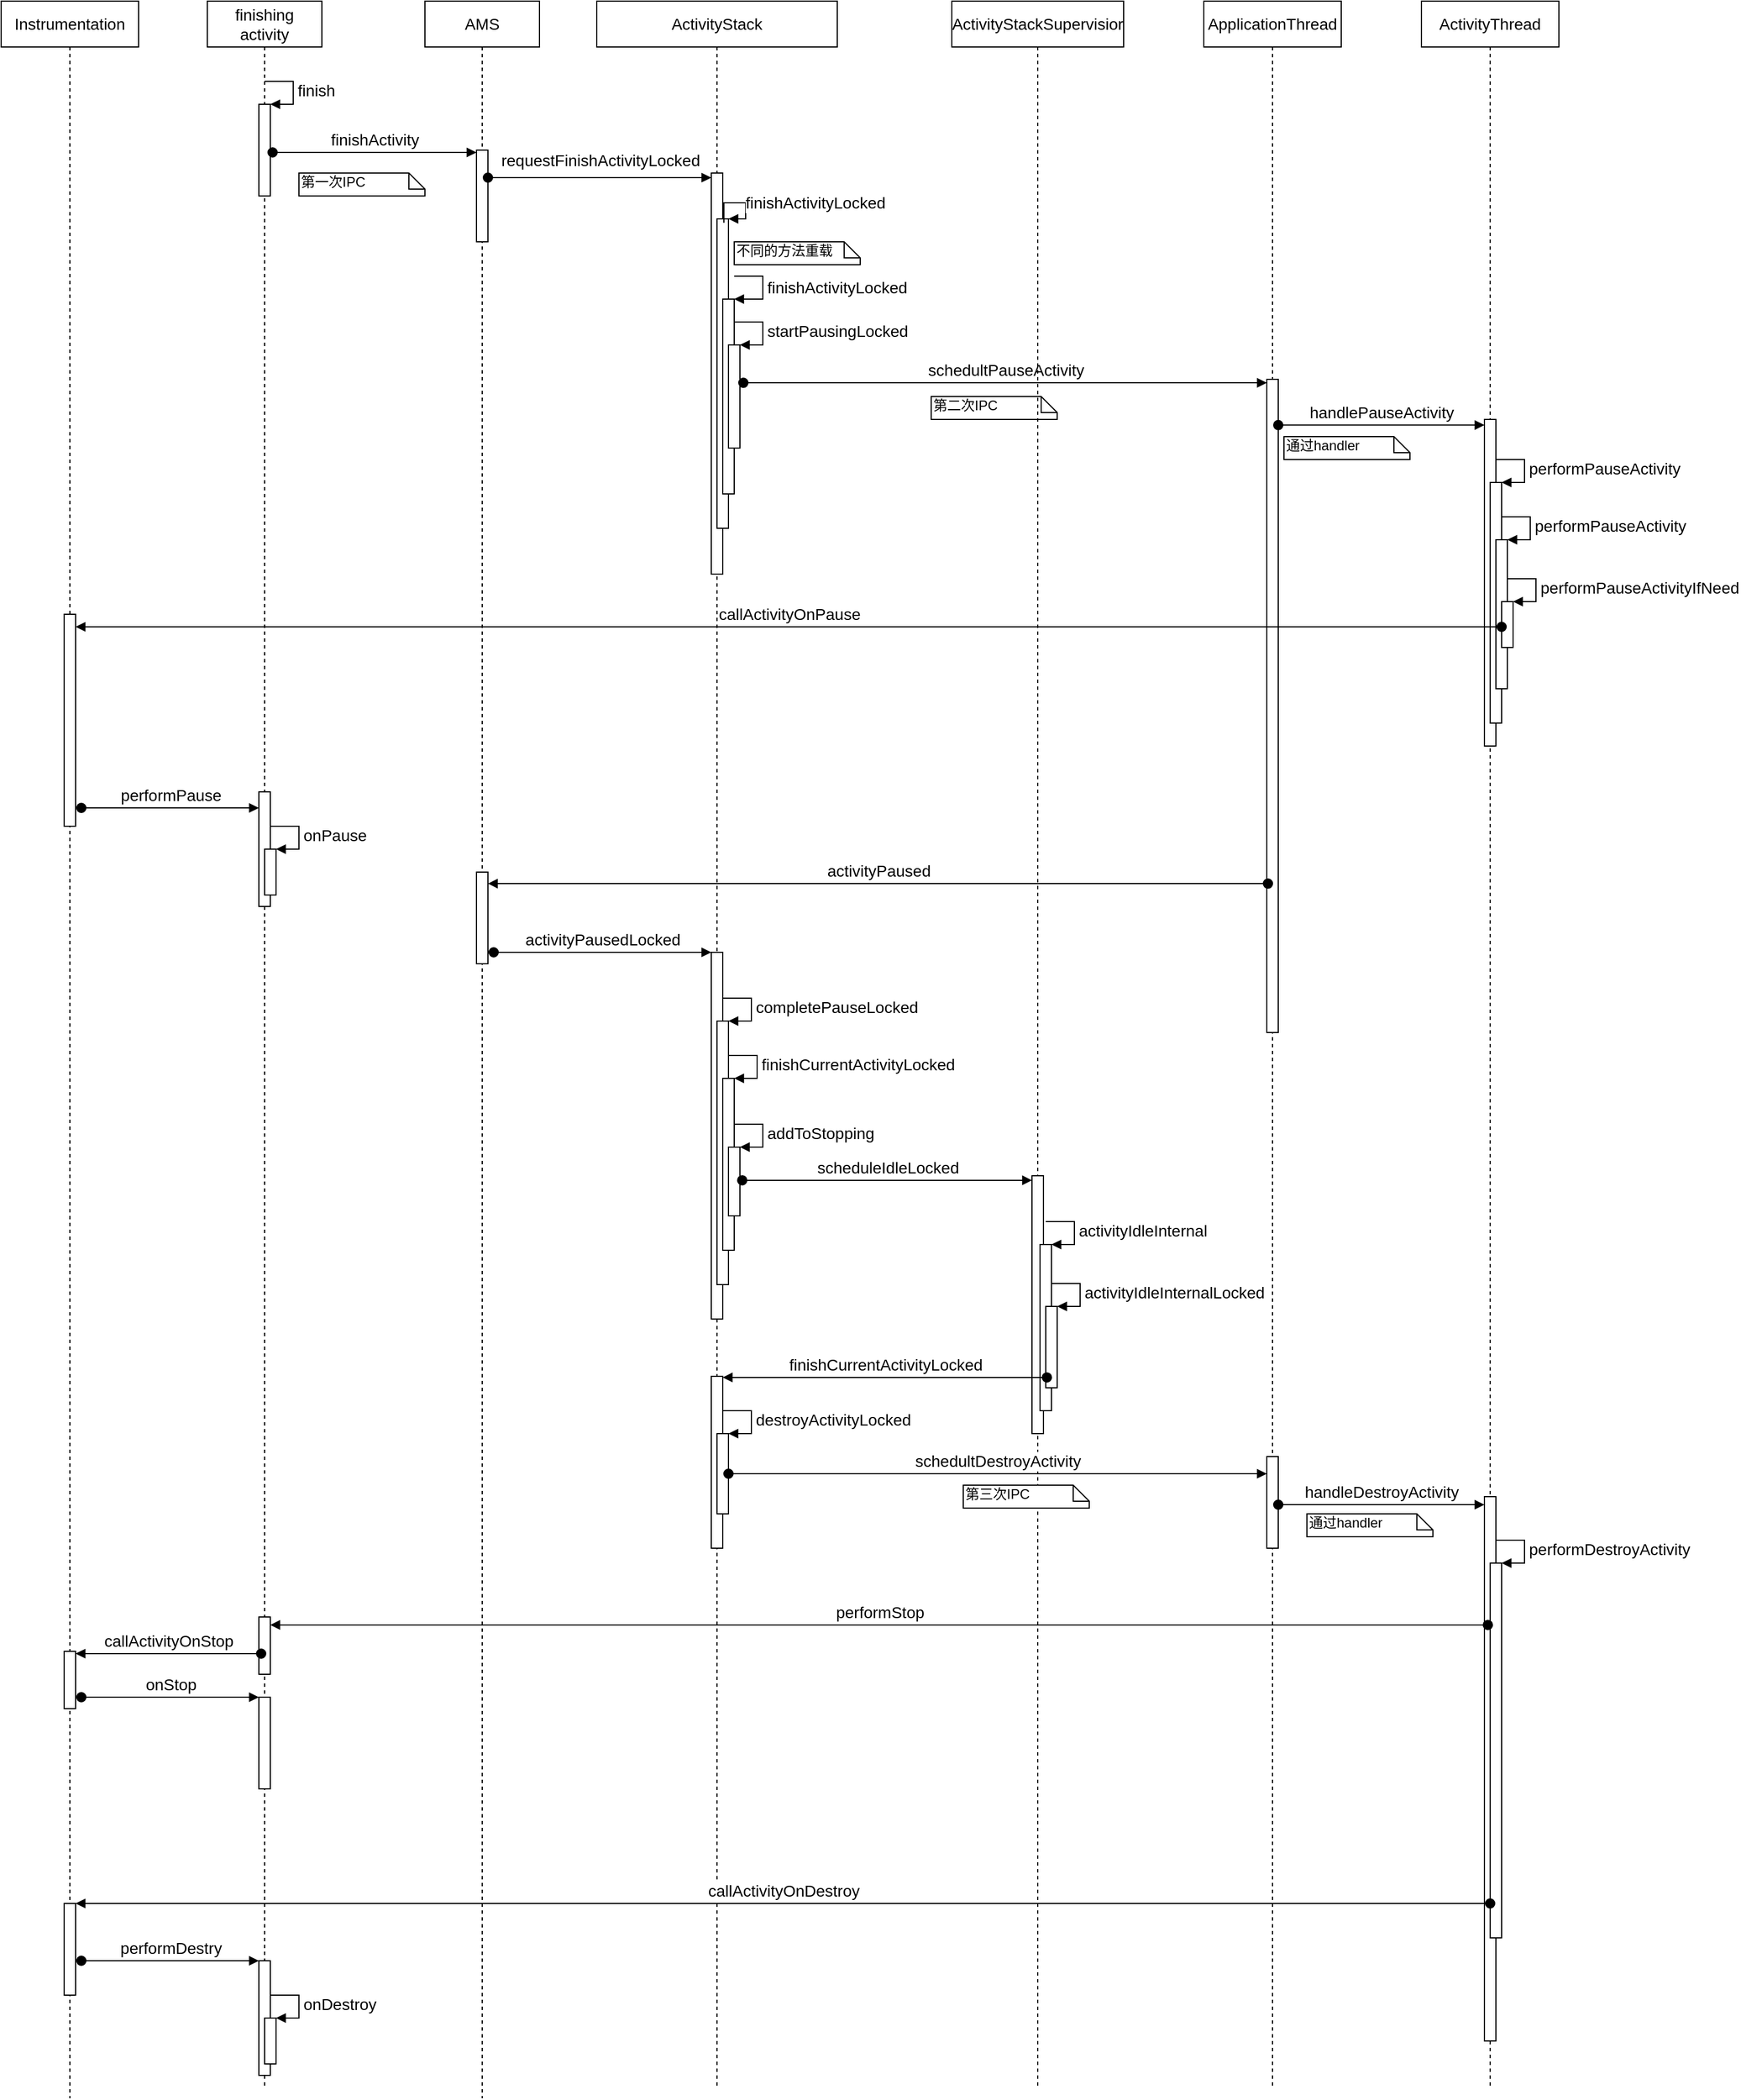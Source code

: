 <mxfile version="10.6.5" type="github"><diagram id="ZLF4FiaXyCPLw8wMx146" name="Page-1"><mxGraphModel dx="2461" dy="768" grid="1" gridSize="10" guides="1" tooltips="1" connect="1" arrows="1" fold="1" page="1" pageScale="1" pageWidth="827" pageHeight="1169" math="0" shadow="0"><root><mxCell id="0"/><mxCell id="1" parent="0"/><mxCell id="BoO9bFV0-iWKRXz_QszZ-1" value="&lt;font style=&quot;font-size: 14px&quot;&gt;finishing activity&lt;/font&gt;" style="shape=umlLifeline;perimeter=lifelinePerimeter;whiteSpace=wrap;html=1;container=1;collapsible=0;recursiveResize=0;outlineConnect=0;" vertex="1" parent="1"><mxGeometry x="100" y="20" width="100" height="1820" as="geometry"/></mxCell><mxCell id="BoO9bFV0-iWKRXz_QszZ-2" value="" style="html=1;points=[];perimeter=orthogonalPerimeter;" vertex="1" parent="BoO9bFV0-iWKRXz_QszZ-1"><mxGeometry x="45" y="90" width="10" height="80" as="geometry"/></mxCell><mxCell id="BoO9bFV0-iWKRXz_QszZ-3" value="&lt;font style=&quot;font-size: 14px&quot;&gt;finish&lt;/font&gt;" style="edgeStyle=orthogonalEdgeStyle;html=1;align=left;spacingLeft=2;endArrow=block;rounded=0;entryX=1;entryY=0;" edge="1" target="BoO9bFV0-iWKRXz_QszZ-2" parent="BoO9bFV0-iWKRXz_QszZ-1"><mxGeometry relative="1" as="geometry"><mxPoint x="50" y="70" as="sourcePoint"/><Array as="points"><mxPoint x="75" y="70"/></Array></mxGeometry></mxCell><mxCell id="BoO9bFV0-iWKRXz_QszZ-46" value="" style="html=1;points=[];perimeter=orthogonalPerimeter;" vertex="1" parent="BoO9bFV0-iWKRXz_QszZ-1"><mxGeometry x="45" y="690" width="10" height="100" as="geometry"/></mxCell><mxCell id="BoO9bFV0-iWKRXz_QszZ-48" value="" style="html=1;points=[];perimeter=orthogonalPerimeter;" vertex="1" parent="BoO9bFV0-iWKRXz_QszZ-1"><mxGeometry x="50" y="740" width="10" height="40" as="geometry"/></mxCell><mxCell id="BoO9bFV0-iWKRXz_QszZ-49" value="&lt;font style=&quot;font-size: 14px&quot;&gt;onPause&lt;/font&gt;" style="edgeStyle=orthogonalEdgeStyle;html=1;align=left;spacingLeft=2;endArrow=block;rounded=0;entryX=1;entryY=0;" edge="1" target="BoO9bFV0-iWKRXz_QszZ-48" parent="BoO9bFV0-iWKRXz_QszZ-1"><mxGeometry relative="1" as="geometry"><mxPoint x="55" y="720" as="sourcePoint"/><Array as="points"><mxPoint x="80" y="720"/></Array></mxGeometry></mxCell><mxCell id="BoO9bFV0-iWKRXz_QszZ-89" value="" style="html=1;points=[];perimeter=orthogonalPerimeter;" vertex="1" parent="BoO9bFV0-iWKRXz_QszZ-1"><mxGeometry x="45" y="1410" width="10" height="50" as="geometry"/></mxCell><mxCell id="BoO9bFV0-iWKRXz_QszZ-94" value="" style="html=1;points=[];perimeter=orthogonalPerimeter;" vertex="1" parent="BoO9bFV0-iWKRXz_QszZ-1"><mxGeometry x="45" y="1480" width="10" height="80" as="geometry"/></mxCell><mxCell id="BoO9bFV0-iWKRXz_QszZ-95" value="&lt;font style=&quot;font-size: 14px&quot;&gt;onStop&lt;/font&gt;" style="html=1;verticalAlign=bottom;startArrow=oval;endArrow=block;startSize=8;" edge="1" target="BoO9bFV0-iWKRXz_QszZ-94" parent="BoO9bFV0-iWKRXz_QszZ-1"><mxGeometry relative="1" as="geometry"><mxPoint x="-110" y="1480" as="sourcePoint"/></mxGeometry></mxCell><mxCell id="BoO9bFV0-iWKRXz_QszZ-98" value="" style="html=1;points=[];perimeter=orthogonalPerimeter;" vertex="1" parent="BoO9bFV0-iWKRXz_QszZ-1"><mxGeometry x="45" y="1710" width="10" height="100" as="geometry"/></mxCell><mxCell id="BoO9bFV0-iWKRXz_QszZ-99" value="&lt;font style=&quot;font-size: 14px&quot;&gt;performDestry&lt;/font&gt;" style="html=1;verticalAlign=bottom;startArrow=oval;endArrow=block;startSize=8;" edge="1" target="BoO9bFV0-iWKRXz_QszZ-98" parent="BoO9bFV0-iWKRXz_QszZ-1"><mxGeometry relative="1" as="geometry"><mxPoint x="-110" y="1710" as="sourcePoint"/></mxGeometry></mxCell><mxCell id="BoO9bFV0-iWKRXz_QszZ-100" value="" style="html=1;points=[];perimeter=orthogonalPerimeter;" vertex="1" parent="BoO9bFV0-iWKRXz_QszZ-1"><mxGeometry x="50" y="1760" width="10" height="40" as="geometry"/></mxCell><mxCell id="BoO9bFV0-iWKRXz_QszZ-101" value="&lt;font style=&quot;font-size: 14px&quot;&gt;onDestroy&lt;/font&gt;" style="edgeStyle=orthogonalEdgeStyle;html=1;align=left;spacingLeft=2;endArrow=block;rounded=0;entryX=1;entryY=0;" edge="1" target="BoO9bFV0-iWKRXz_QszZ-100" parent="BoO9bFV0-iWKRXz_QszZ-1"><mxGeometry relative="1" as="geometry"><mxPoint x="55" y="1740" as="sourcePoint"/><Array as="points"><mxPoint x="80" y="1740"/></Array></mxGeometry></mxCell><mxCell id="BoO9bFV0-iWKRXz_QszZ-4" value="&lt;font style=&quot;font-size: 14px&quot;&gt;AMS&lt;/font&gt;" style="shape=umlLifeline;perimeter=lifelinePerimeter;whiteSpace=wrap;html=1;container=1;collapsible=0;recursiveResize=0;outlineConnect=0;" vertex="1" parent="1"><mxGeometry x="290" y="20" width="100" height="1830" as="geometry"/></mxCell><mxCell id="BoO9bFV0-iWKRXz_QszZ-8" value="" style="html=1;points=[];perimeter=orthogonalPerimeter;" vertex="1" parent="BoO9bFV0-iWKRXz_QszZ-4"><mxGeometry x="45" y="130" width="10" height="80" as="geometry"/></mxCell><mxCell id="BoO9bFV0-iWKRXz_QszZ-54" value="" style="html=1;points=[];perimeter=orthogonalPerimeter;" vertex="1" parent="BoO9bFV0-iWKRXz_QszZ-4"><mxGeometry x="45" y="760" width="10" height="80" as="geometry"/></mxCell><mxCell id="BoO9bFV0-iWKRXz_QszZ-9" value="&lt;font style=&quot;font-size: 14px&quot;&gt;finishActivity&lt;/font&gt;" style="html=1;verticalAlign=bottom;startArrow=oval;endArrow=block;startSize=8;exitX=1.2;exitY=0.525;exitDx=0;exitDy=0;exitPerimeter=0;" edge="1" target="BoO9bFV0-iWKRXz_QszZ-8" parent="1" source="BoO9bFV0-iWKRXz_QszZ-2"><mxGeometry relative="1" as="geometry"><mxPoint x="275" y="150" as="sourcePoint"/></mxGeometry></mxCell><mxCell id="BoO9bFV0-iWKRXz_QszZ-10" value="&lt;font style=&quot;font-size: 14px&quot;&gt;ActivityStack&lt;/font&gt;" style="shape=umlLifeline;perimeter=lifelinePerimeter;whiteSpace=wrap;html=1;container=1;collapsible=0;recursiveResize=0;outlineConnect=0;" vertex="1" parent="1"><mxGeometry x="440" y="20" width="210" height="1820" as="geometry"/></mxCell><mxCell id="BoO9bFV0-iWKRXz_QszZ-12" value="" style="html=1;points=[];perimeter=orthogonalPerimeter;" vertex="1" parent="BoO9bFV0-iWKRXz_QszZ-10"><mxGeometry x="100" y="150" width="10" height="350" as="geometry"/></mxCell><mxCell id="BoO9bFV0-iWKRXz_QszZ-16" value="" style="html=1;points=[];perimeter=orthogonalPerimeter;" vertex="1" parent="BoO9bFV0-iWKRXz_QszZ-10"><mxGeometry x="105" y="190" width="10" height="270" as="geometry"/></mxCell><mxCell id="BoO9bFV0-iWKRXz_QszZ-17" value="&lt;font style=&quot;font-size: 14px&quot;&gt;finishActivityLocked&lt;/font&gt;" style="edgeStyle=orthogonalEdgeStyle;html=1;align=left;spacingLeft=2;endArrow=block;rounded=0;entryX=1;entryY=0;exitX=1.1;exitY=0.124;exitDx=0;exitDy=0;exitPerimeter=0;" edge="1" target="BoO9bFV0-iWKRXz_QszZ-16" parent="BoO9bFV0-iWKRXz_QszZ-10" source="BoO9bFV0-iWKRXz_QszZ-12"><mxGeometry relative="1" as="geometry"><mxPoint x="55" y="180" as="sourcePoint"/><Array as="points"><mxPoint x="130" y="176"/><mxPoint x="130" y="190"/></Array></mxGeometry></mxCell><mxCell id="BoO9bFV0-iWKRXz_QszZ-18" value="" style="html=1;points=[];perimeter=orthogonalPerimeter;" vertex="1" parent="BoO9bFV0-iWKRXz_QszZ-10"><mxGeometry x="110" y="260" width="10" height="170" as="geometry"/></mxCell><mxCell id="BoO9bFV0-iWKRXz_QszZ-19" value="&lt;font style=&quot;font-size: 14px&quot;&gt;finishActivityLocked&lt;/font&gt;" style="edgeStyle=orthogonalEdgeStyle;html=1;align=left;spacingLeft=2;endArrow=block;rounded=0;entryX=1;entryY=0;" edge="1" target="BoO9bFV0-iWKRXz_QszZ-18" parent="BoO9bFV0-iWKRXz_QszZ-10"><mxGeometry relative="1" as="geometry"><mxPoint x="120" y="240" as="sourcePoint"/><Array as="points"><mxPoint x="145" y="240"/></Array></mxGeometry></mxCell><mxCell id="BoO9bFV0-iWKRXz_QszZ-20" value="不同的方法重载" style="shape=note;whiteSpace=wrap;html=1;size=14;verticalAlign=top;align=left;spacingTop=-6;" vertex="1" parent="BoO9bFV0-iWKRXz_QszZ-10"><mxGeometry x="120" y="210" width="110" height="20" as="geometry"/></mxCell><mxCell id="BoO9bFV0-iWKRXz_QszZ-21" value="" style="html=1;points=[];perimeter=orthogonalPerimeter;" vertex="1" parent="BoO9bFV0-iWKRXz_QszZ-10"><mxGeometry x="115" y="300" width="10" height="90" as="geometry"/></mxCell><mxCell id="BoO9bFV0-iWKRXz_QszZ-22" value="&lt;font style=&quot;font-size: 14px&quot;&gt;startPausingLocked&lt;/font&gt;" style="edgeStyle=orthogonalEdgeStyle;html=1;align=left;spacingLeft=2;endArrow=block;rounded=0;entryX=1;entryY=0;" edge="1" target="BoO9bFV0-iWKRXz_QszZ-21" parent="BoO9bFV0-iWKRXz_QszZ-10"><mxGeometry relative="1" as="geometry"><mxPoint x="120" y="280" as="sourcePoint"/><Array as="points"><mxPoint x="145" y="280"/></Array></mxGeometry></mxCell><mxCell id="BoO9bFV0-iWKRXz_QszZ-56" value="" style="html=1;points=[];perimeter=orthogonalPerimeter;" vertex="1" parent="BoO9bFV0-iWKRXz_QszZ-10"><mxGeometry x="100" y="830" width="10" height="320" as="geometry"/></mxCell><mxCell id="BoO9bFV0-iWKRXz_QszZ-57" value="&lt;font style=&quot;font-size: 14px&quot;&gt;activityPausedLocked&lt;/font&gt;" style="html=1;verticalAlign=bottom;startArrow=oval;endArrow=block;startSize=8;" edge="1" target="BoO9bFV0-iWKRXz_QszZ-56" parent="BoO9bFV0-iWKRXz_QszZ-10"><mxGeometry relative="1" as="geometry"><mxPoint x="-90" y="830" as="sourcePoint"/></mxGeometry></mxCell><mxCell id="BoO9bFV0-iWKRXz_QszZ-58" value="" style="html=1;points=[];perimeter=orthogonalPerimeter;" vertex="1" parent="BoO9bFV0-iWKRXz_QszZ-10"><mxGeometry x="105" y="890" width="10" height="230" as="geometry"/></mxCell><mxCell id="BoO9bFV0-iWKRXz_QszZ-59" value="&lt;font style=&quot;font-size: 14px&quot;&gt;completePauseLocked&lt;/font&gt;" style="edgeStyle=orthogonalEdgeStyle;html=1;align=left;spacingLeft=2;endArrow=block;rounded=0;entryX=1;entryY=0;" edge="1" target="BoO9bFV0-iWKRXz_QszZ-58" parent="BoO9bFV0-iWKRXz_QszZ-10"><mxGeometry relative="1" as="geometry"><mxPoint x="110" y="870" as="sourcePoint"/><Array as="points"><mxPoint x="135" y="870"/></Array></mxGeometry></mxCell><mxCell id="BoO9bFV0-iWKRXz_QszZ-60" value="" style="html=1;points=[];perimeter=orthogonalPerimeter;" vertex="1" parent="BoO9bFV0-iWKRXz_QszZ-10"><mxGeometry x="110" y="940" width="10" height="150" as="geometry"/></mxCell><mxCell id="BoO9bFV0-iWKRXz_QszZ-61" value="&lt;font style=&quot;font-size: 14px&quot;&gt;finishCurrentActivityLocked&lt;/font&gt;" style="edgeStyle=orthogonalEdgeStyle;html=1;align=left;spacingLeft=2;endArrow=block;rounded=0;entryX=1;entryY=0;" edge="1" target="BoO9bFV0-iWKRXz_QszZ-60" parent="BoO9bFV0-iWKRXz_QszZ-10"><mxGeometry relative="1" as="geometry"><mxPoint x="115" y="920" as="sourcePoint"/><Array as="points"><mxPoint x="140" y="920"/></Array></mxGeometry></mxCell><mxCell id="BoO9bFV0-iWKRXz_QszZ-62" value="" style="html=1;points=[];perimeter=orthogonalPerimeter;" vertex="1" parent="BoO9bFV0-iWKRXz_QszZ-10"><mxGeometry x="115" y="1000" width="10" height="60" as="geometry"/></mxCell><mxCell id="BoO9bFV0-iWKRXz_QszZ-63" value="&lt;font style=&quot;font-size: 14px&quot;&gt;addToStopping&lt;/font&gt;" style="edgeStyle=orthogonalEdgeStyle;html=1;align=left;spacingLeft=2;endArrow=block;rounded=0;entryX=1;entryY=0;" edge="1" target="BoO9bFV0-iWKRXz_QszZ-62" parent="BoO9bFV0-iWKRXz_QszZ-10"><mxGeometry relative="1" as="geometry"><mxPoint x="120" y="980" as="sourcePoint"/><Array as="points"><mxPoint x="145" y="980"/></Array></mxGeometry></mxCell><mxCell id="BoO9bFV0-iWKRXz_QszZ-76" value="" style="html=1;points=[];perimeter=orthogonalPerimeter;" vertex="1" parent="BoO9bFV0-iWKRXz_QszZ-10"><mxGeometry x="100" y="1200" width="10" height="150" as="geometry"/></mxCell><mxCell id="BoO9bFV0-iWKRXz_QszZ-78" value="" style="html=1;points=[];perimeter=orthogonalPerimeter;" vertex="1" parent="BoO9bFV0-iWKRXz_QszZ-10"><mxGeometry x="105" y="1250" width="10" height="70" as="geometry"/></mxCell><mxCell id="BoO9bFV0-iWKRXz_QszZ-79" value="&lt;font style=&quot;font-size: 14px&quot;&gt;destroyActivityLocked&lt;/font&gt;" style="edgeStyle=orthogonalEdgeStyle;html=1;align=left;spacingLeft=2;endArrow=block;rounded=0;entryX=1;entryY=0;" edge="1" target="BoO9bFV0-iWKRXz_QszZ-78" parent="BoO9bFV0-iWKRXz_QszZ-10"><mxGeometry relative="1" as="geometry"><mxPoint x="110" y="1230" as="sourcePoint"/><Array as="points"><mxPoint x="135" y="1230"/></Array></mxGeometry></mxCell><mxCell id="BoO9bFV0-iWKRXz_QszZ-13" value="&lt;font style=&quot;font-size: 14px&quot;&gt;requestFinishActivityLocked&lt;/font&gt;" style="html=1;verticalAlign=bottom;startArrow=oval;endArrow=block;startSize=8;exitX=1;exitY=0.3;exitDx=0;exitDy=0;exitPerimeter=0;" edge="1" target="BoO9bFV0-iWKRXz_QszZ-12" parent="1" source="BoO9bFV0-iWKRXz_QszZ-8"><mxGeometry y="4" relative="1" as="geometry"><mxPoint x="455" y="170" as="sourcePoint"/><mxPoint as="offset"/></mxGeometry></mxCell><mxCell id="BoO9bFV0-iWKRXz_QszZ-23" value="&lt;font style=&quot;font-size: 14px&quot;&gt;ApplicationThread&lt;/font&gt;" style="shape=umlLifeline;perimeter=lifelinePerimeter;whiteSpace=wrap;html=1;container=1;collapsible=0;recursiveResize=0;outlineConnect=0;" vertex="1" parent="1"><mxGeometry x="970" y="20" width="120" height="1820" as="geometry"/></mxCell><mxCell id="BoO9bFV0-iWKRXz_QszZ-25" value="" style="html=1;points=[];perimeter=orthogonalPerimeter;" vertex="1" parent="BoO9bFV0-iWKRXz_QszZ-23"><mxGeometry x="55" y="330" width="10" height="570" as="geometry"/></mxCell><mxCell id="BoO9bFV0-iWKRXz_QszZ-80" value="" style="html=1;points=[];perimeter=orthogonalPerimeter;" vertex="1" parent="BoO9bFV0-iWKRXz_QszZ-23"><mxGeometry x="55" y="1270" width="10" height="80" as="geometry"/></mxCell><mxCell id="BoO9bFV0-iWKRXz_QszZ-28" value="第二次IPC" style="shape=note;whiteSpace=wrap;html=1;size=14;verticalAlign=top;align=left;spacingTop=-6;" vertex="1" parent="1"><mxGeometry x="732" y="365" width="110" height="20" as="geometry"/></mxCell><mxCell id="BoO9bFV0-iWKRXz_QszZ-29" value="&lt;font style=&quot;font-size: 14px&quot;&gt;ActivityThread&lt;/font&gt;" style="shape=umlLifeline;perimeter=lifelinePerimeter;whiteSpace=wrap;html=1;container=1;collapsible=0;recursiveResize=0;outlineConnect=0;" vertex="1" parent="1"><mxGeometry x="1160" y="20" width="120" height="1820" as="geometry"/></mxCell><mxCell id="BoO9bFV0-iWKRXz_QszZ-30" value="" style="html=1;points=[];perimeter=orthogonalPerimeter;" vertex="1" parent="BoO9bFV0-iWKRXz_QszZ-29"><mxGeometry x="55" y="365" width="10" height="285" as="geometry"/></mxCell><mxCell id="BoO9bFV0-iWKRXz_QszZ-32" value="" style="html=1;points=[];perimeter=orthogonalPerimeter;" vertex="1" parent="BoO9bFV0-iWKRXz_QszZ-29"><mxGeometry x="60" y="420" width="10" height="210" as="geometry"/></mxCell><mxCell id="BoO9bFV0-iWKRXz_QszZ-33" value="&lt;font style=&quot;font-size: 14px&quot;&gt;performPauseActivity&lt;/font&gt;" style="edgeStyle=orthogonalEdgeStyle;html=1;align=left;spacingLeft=2;endArrow=block;rounded=0;entryX=1;entryY=0;" edge="1" target="BoO9bFV0-iWKRXz_QszZ-32" parent="BoO9bFV0-iWKRXz_QszZ-29"><mxGeometry relative="1" as="geometry"><mxPoint x="65" y="400" as="sourcePoint"/><Array as="points"><mxPoint x="90" y="400"/></Array></mxGeometry></mxCell><mxCell id="BoO9bFV0-iWKRXz_QszZ-34" value="" style="html=1;points=[];perimeter=orthogonalPerimeter;" vertex="1" parent="BoO9bFV0-iWKRXz_QszZ-29"><mxGeometry x="65" y="470" width="10" height="130" as="geometry"/></mxCell><mxCell id="BoO9bFV0-iWKRXz_QszZ-35" value="&lt;font style=&quot;font-size: 14px&quot;&gt;performPauseActivity&lt;/font&gt;" style="edgeStyle=orthogonalEdgeStyle;html=1;align=left;spacingLeft=2;endArrow=block;rounded=0;entryX=1;entryY=0;" edge="1" target="BoO9bFV0-iWKRXz_QszZ-34" parent="BoO9bFV0-iWKRXz_QszZ-29"><mxGeometry relative="1" as="geometry"><mxPoint x="70" y="450" as="sourcePoint"/><Array as="points"><mxPoint x="95" y="450"/></Array></mxGeometry></mxCell><mxCell id="BoO9bFV0-iWKRXz_QszZ-36" value="" style="html=1;points=[];perimeter=orthogonalPerimeter;" vertex="1" parent="BoO9bFV0-iWKRXz_QszZ-29"><mxGeometry x="70" y="524" width="10" height="40" as="geometry"/></mxCell><mxCell id="BoO9bFV0-iWKRXz_QszZ-37" value="&lt;font style=&quot;font-size: 14px&quot;&gt;performPauseActivityIfNeed&lt;/font&gt;" style="edgeStyle=orthogonalEdgeStyle;html=1;align=left;spacingLeft=2;endArrow=block;rounded=0;entryX=1;entryY=0;" edge="1" target="BoO9bFV0-iWKRXz_QszZ-36" parent="BoO9bFV0-iWKRXz_QszZ-29"><mxGeometry relative="1" as="geometry"><mxPoint x="75" y="504" as="sourcePoint"/><Array as="points"><mxPoint x="100" y="504"/></Array></mxGeometry></mxCell><mxCell id="BoO9bFV0-iWKRXz_QszZ-82" value="" style="html=1;points=[];perimeter=orthogonalPerimeter;" vertex="1" parent="BoO9bFV0-iWKRXz_QszZ-29"><mxGeometry x="55" y="1305" width="10" height="475" as="geometry"/></mxCell><mxCell id="BoO9bFV0-iWKRXz_QszZ-87" value="" style="html=1;points=[];perimeter=orthogonalPerimeter;" vertex="1" parent="BoO9bFV0-iWKRXz_QszZ-29"><mxGeometry x="60" y="1363" width="10" height="327" as="geometry"/></mxCell><mxCell id="BoO9bFV0-iWKRXz_QszZ-88" value="&lt;font style=&quot;font-size: 14px&quot;&gt;performDestroyActivity&lt;/font&gt;" style="edgeStyle=orthogonalEdgeStyle;html=1;align=left;spacingLeft=2;endArrow=block;rounded=0;entryX=1;entryY=0;" edge="1" target="BoO9bFV0-iWKRXz_QszZ-87" parent="BoO9bFV0-iWKRXz_QszZ-29"><mxGeometry relative="1" as="geometry"><mxPoint x="65" y="1343" as="sourcePoint"/><Array as="points"><mxPoint x="90" y="1343"/></Array></mxGeometry></mxCell><mxCell id="BoO9bFV0-iWKRXz_QszZ-31" value="&lt;font style=&quot;font-size: 14px&quot;&gt;handlePauseActivity&lt;/font&gt;" style="html=1;verticalAlign=bottom;startArrow=oval;endArrow=block;startSize=8;exitX=1;exitY=0.07;exitDx=0;exitDy=0;exitPerimeter=0;" edge="1" parent="1" target="BoO9bFV0-iWKRXz_QszZ-30" source="BoO9bFV0-iWKRXz_QszZ-25"><mxGeometry relative="1" as="geometry"><mxPoint x="1040" y="390" as="sourcePoint"/></mxGeometry></mxCell><mxCell id="BoO9bFV0-iWKRXz_QszZ-40" value="通过handler" style="shape=note;whiteSpace=wrap;html=1;size=14;verticalAlign=top;align=left;spacingTop=-6;" vertex="1" parent="1"><mxGeometry x="1040" y="400" width="110" height="20" as="geometry"/></mxCell><mxCell id="BoO9bFV0-iWKRXz_QszZ-41" value="第一次IPC" style="shape=note;whiteSpace=wrap;html=1;size=14;verticalAlign=top;align=left;spacingTop=-6;" vertex="1" parent="1"><mxGeometry x="180" y="170" width="110" height="20" as="geometry"/></mxCell><mxCell id="BoO9bFV0-iWKRXz_QszZ-42" value="&lt;font style=&quot;font-size: 14px&quot;&gt;Instrumentation&lt;/font&gt;" style="shape=umlLifeline;perimeter=lifelinePerimeter;whiteSpace=wrap;html=1;container=1;collapsible=0;recursiveResize=0;outlineConnect=0;" vertex="1" parent="1"><mxGeometry x="-80" y="20" width="120" height="1830" as="geometry"/></mxCell><mxCell id="BoO9bFV0-iWKRXz_QszZ-43" value="" style="html=1;points=[];perimeter=orthogonalPerimeter;" vertex="1" parent="BoO9bFV0-iWKRXz_QszZ-42"><mxGeometry x="55" y="535" width="10" height="185" as="geometry"/></mxCell><mxCell id="BoO9bFV0-iWKRXz_QszZ-92" value="" style="html=1;points=[];perimeter=orthogonalPerimeter;" vertex="1" parent="BoO9bFV0-iWKRXz_QszZ-42"><mxGeometry x="55" y="1440" width="10" height="50" as="geometry"/></mxCell><mxCell id="BoO9bFV0-iWKRXz_QszZ-96" value="" style="html=1;points=[];perimeter=orthogonalPerimeter;" vertex="1" parent="BoO9bFV0-iWKRXz_QszZ-42"><mxGeometry x="55" y="1660" width="10" height="80" as="geometry"/></mxCell><mxCell id="BoO9bFV0-iWKRXz_QszZ-44" value="&lt;font style=&quot;font-size: 14px&quot;&gt;callActivityOnPause&lt;/font&gt;" style="html=1;verticalAlign=bottom;startArrow=oval;endArrow=block;startSize=8;" edge="1" parent="1" target="BoO9bFV0-iWKRXz_QszZ-43"><mxGeometry relative="1" as="geometry"><mxPoint x="1230" y="566" as="sourcePoint"/></mxGeometry></mxCell><mxCell id="BoO9bFV0-iWKRXz_QszZ-55" value="&lt;font style=&quot;font-size: 14px&quot;&gt;activityPaused&lt;/font&gt;" style="html=1;verticalAlign=bottom;startArrow=oval;endArrow=block;startSize=8;exitX=0.1;exitY=0.772;exitDx=0;exitDy=0;exitPerimeter=0;" edge="1" target="BoO9bFV0-iWKRXz_QszZ-54" parent="1" source="BoO9bFV0-iWKRXz_QszZ-25"><mxGeometry relative="1" as="geometry"><mxPoint x="780" y="790" as="sourcePoint"/></mxGeometry></mxCell><mxCell id="BoO9bFV0-iWKRXz_QszZ-26" value="&lt;font style=&quot;font-size: 14px&quot;&gt;schedultPauseActivity&lt;/font&gt;" style="html=1;verticalAlign=bottom;startArrow=oval;endArrow=block;startSize=8;exitX=1.3;exitY=0.367;exitDx=0;exitDy=0;exitPerimeter=0;" edge="1" target="BoO9bFV0-iWKRXz_QszZ-25" parent="1" source="BoO9bFV0-iWKRXz_QszZ-21"><mxGeometry relative="1" as="geometry"><mxPoint x="610" y="350" as="sourcePoint"/></mxGeometry></mxCell><mxCell id="BoO9bFV0-iWKRXz_QszZ-47" value="&lt;font style=&quot;font-size: 14px&quot;&gt;performPause&lt;/font&gt;" style="html=1;verticalAlign=bottom;startArrow=oval;endArrow=block;startSize=8;" edge="1" target="BoO9bFV0-iWKRXz_QszZ-46" parent="1"><mxGeometry relative="1" as="geometry"><mxPoint x="-10" y="724" as="sourcePoint"/></mxGeometry></mxCell><mxCell id="BoO9bFV0-iWKRXz_QszZ-64" value="&lt;font style=&quot;font-size: 14px&quot;&gt;ActivityStackSupervisior&lt;/font&gt;" style="shape=umlLifeline;perimeter=lifelinePerimeter;whiteSpace=wrap;html=1;container=1;collapsible=0;recursiveResize=0;outlineConnect=0;" vertex="1" parent="1"><mxGeometry x="750" y="20" width="150" height="1820" as="geometry"/></mxCell><mxCell id="BoO9bFV0-iWKRXz_QszZ-65" value="" style="html=1;points=[];perimeter=orthogonalPerimeter;" vertex="1" parent="BoO9bFV0-iWKRXz_QszZ-64"><mxGeometry x="70" y="1025" width="10" height="225" as="geometry"/></mxCell><mxCell id="BoO9bFV0-iWKRXz_QszZ-70" value="" style="html=1;points=[];perimeter=orthogonalPerimeter;" vertex="1" parent="BoO9bFV0-iWKRXz_QszZ-64"><mxGeometry x="77" y="1085" width="10" height="145" as="geometry"/></mxCell><mxCell id="BoO9bFV0-iWKRXz_QszZ-71" value="&lt;font style=&quot;font-size: 14px&quot;&gt;activityIdleInternal&lt;/font&gt;" style="edgeStyle=orthogonalEdgeStyle;html=1;align=left;spacingLeft=2;endArrow=block;rounded=0;entryX=1;entryY=0;" edge="1" target="BoO9bFV0-iWKRXz_QszZ-70" parent="BoO9bFV0-iWKRXz_QszZ-64"><mxGeometry relative="1" as="geometry"><mxPoint x="82" y="1065" as="sourcePoint"/><Array as="points"><mxPoint x="107" y="1065"/></Array></mxGeometry></mxCell><mxCell id="BoO9bFV0-iWKRXz_QszZ-74" value="" style="html=1;points=[];perimeter=orthogonalPerimeter;" vertex="1" parent="BoO9bFV0-iWKRXz_QszZ-64"><mxGeometry x="82" y="1139" width="10" height="71" as="geometry"/></mxCell><mxCell id="BoO9bFV0-iWKRXz_QszZ-75" value="&lt;font style=&quot;font-size: 14px&quot;&gt;activityIdleInternalLocked&lt;/font&gt;" style="edgeStyle=orthogonalEdgeStyle;html=1;align=left;spacingLeft=2;endArrow=block;rounded=0;entryX=1;entryY=0;" edge="1" target="BoO9bFV0-iWKRXz_QszZ-74" parent="BoO9bFV0-iWKRXz_QszZ-64"><mxGeometry relative="1" as="geometry"><mxPoint x="87" y="1119" as="sourcePoint"/><Array as="points"><mxPoint x="112" y="1119"/></Array></mxGeometry></mxCell><mxCell id="BoO9bFV0-iWKRXz_QszZ-66" value="&lt;font style=&quot;font-size: 14px&quot;&gt;scheduleIdleLocked&lt;/font&gt;" style="html=1;verticalAlign=bottom;startArrow=oval;endArrow=block;startSize=8;exitX=1.2;exitY=0.483;exitDx=0;exitDy=0;exitPerimeter=0;" edge="1" target="BoO9bFV0-iWKRXz_QszZ-65" parent="1" source="BoO9bFV0-iWKRXz_QszZ-62"><mxGeometry relative="1" as="geometry"><mxPoint x="760" y="1045" as="sourcePoint"/></mxGeometry></mxCell><mxCell id="BoO9bFV0-iWKRXz_QszZ-77" value="&lt;font style=&quot;font-size: 14px&quot;&gt;finishCurrentActivityLocked&lt;/font&gt;" style="html=1;verticalAlign=bottom;startArrow=oval;endArrow=block;startSize=8;exitX=0.1;exitY=0.873;exitDx=0;exitDy=0;exitPerimeter=0;" edge="1" target="BoO9bFV0-iWKRXz_QszZ-76" parent="1" source="BoO9bFV0-iWKRXz_QszZ-74"><mxGeometry relative="1" as="geometry"><mxPoint x="480" y="1220" as="sourcePoint"/></mxGeometry></mxCell><mxCell id="BoO9bFV0-iWKRXz_QszZ-81" value="&lt;font style=&quot;font-size: 14px&quot;&gt;schedultDestroyActivity&lt;/font&gt;" style="html=1;verticalAlign=bottom;startArrow=oval;endArrow=block;startSize=8;" edge="1" target="BoO9bFV0-iWKRXz_QszZ-80" parent="1" source="BoO9bFV0-iWKRXz_QszZ-78"><mxGeometry relative="1" as="geometry"><mxPoint x="965" y="1290" as="sourcePoint"/></mxGeometry></mxCell><mxCell id="BoO9bFV0-iWKRXz_QszZ-83" value="&lt;font style=&quot;font-size: 14px&quot;&gt;handleDestroyActivity&lt;/font&gt;" style="html=1;verticalAlign=bottom;startArrow=oval;endArrow=block;startSize=8;exitX=1;exitY=0.525;exitDx=0;exitDy=0;exitPerimeter=0;" edge="1" target="BoO9bFV0-iWKRXz_QszZ-82" parent="1" source="BoO9bFV0-iWKRXz_QszZ-80"><mxGeometry relative="1" as="geometry"><mxPoint x="1155" y="1325" as="sourcePoint"/></mxGeometry></mxCell><mxCell id="BoO9bFV0-iWKRXz_QszZ-86" value="第三次IPC" style="shape=note;whiteSpace=wrap;html=1;size=14;verticalAlign=top;align=left;spacingTop=-6;" vertex="1" parent="1"><mxGeometry x="760" y="1315" width="110" height="20" as="geometry"/></mxCell><mxCell id="BoO9bFV0-iWKRXz_QszZ-90" value="&lt;font style=&quot;font-size: 14px&quot;&gt;performStop&lt;/font&gt;" style="html=1;verticalAlign=bottom;startArrow=oval;endArrow=block;startSize=8;exitX=-0.2;exitY=0.165;exitDx=0;exitDy=0;exitPerimeter=0;" edge="1" target="BoO9bFV0-iWKRXz_QszZ-89" parent="1" source="BoO9bFV0-iWKRXz_QszZ-87"><mxGeometry relative="1" as="geometry"><mxPoint x="85" y="1430" as="sourcePoint"/></mxGeometry></mxCell><mxCell id="BoO9bFV0-iWKRXz_QszZ-91" value="通过handler" style="shape=note;whiteSpace=wrap;html=1;size=14;verticalAlign=top;align=left;spacingTop=-6;" vertex="1" parent="1"><mxGeometry x="1060" y="1340" width="110" height="20" as="geometry"/></mxCell><mxCell id="BoO9bFV0-iWKRXz_QszZ-93" value="&lt;font style=&quot;font-size: 14px&quot;&gt;callActivityOnStop&lt;/font&gt;" style="html=1;verticalAlign=bottom;startArrow=oval;endArrow=block;startSize=8;exitX=0.2;exitY=0.64;exitDx=0;exitDy=0;exitPerimeter=0;" edge="1" target="BoO9bFV0-iWKRXz_QszZ-92" parent="1" source="BoO9bFV0-iWKRXz_QszZ-89"><mxGeometry relative="1" as="geometry"><mxPoint x="-85" y="1460" as="sourcePoint"/></mxGeometry></mxCell><mxCell id="BoO9bFV0-iWKRXz_QszZ-97" value="&lt;font style=&quot;font-size: 14px&quot;&gt;callActivityOnDestroy&lt;/font&gt;" style="html=1;verticalAlign=bottom;startArrow=oval;endArrow=block;startSize=8;" edge="1" target="BoO9bFV0-iWKRXz_QszZ-96" parent="1" source="BoO9bFV0-iWKRXz_QszZ-87"><mxGeometry relative="1" as="geometry"><mxPoint x="-85" y="1680" as="sourcePoint"/></mxGeometry></mxCell></root></mxGraphModel></diagram></mxfile>